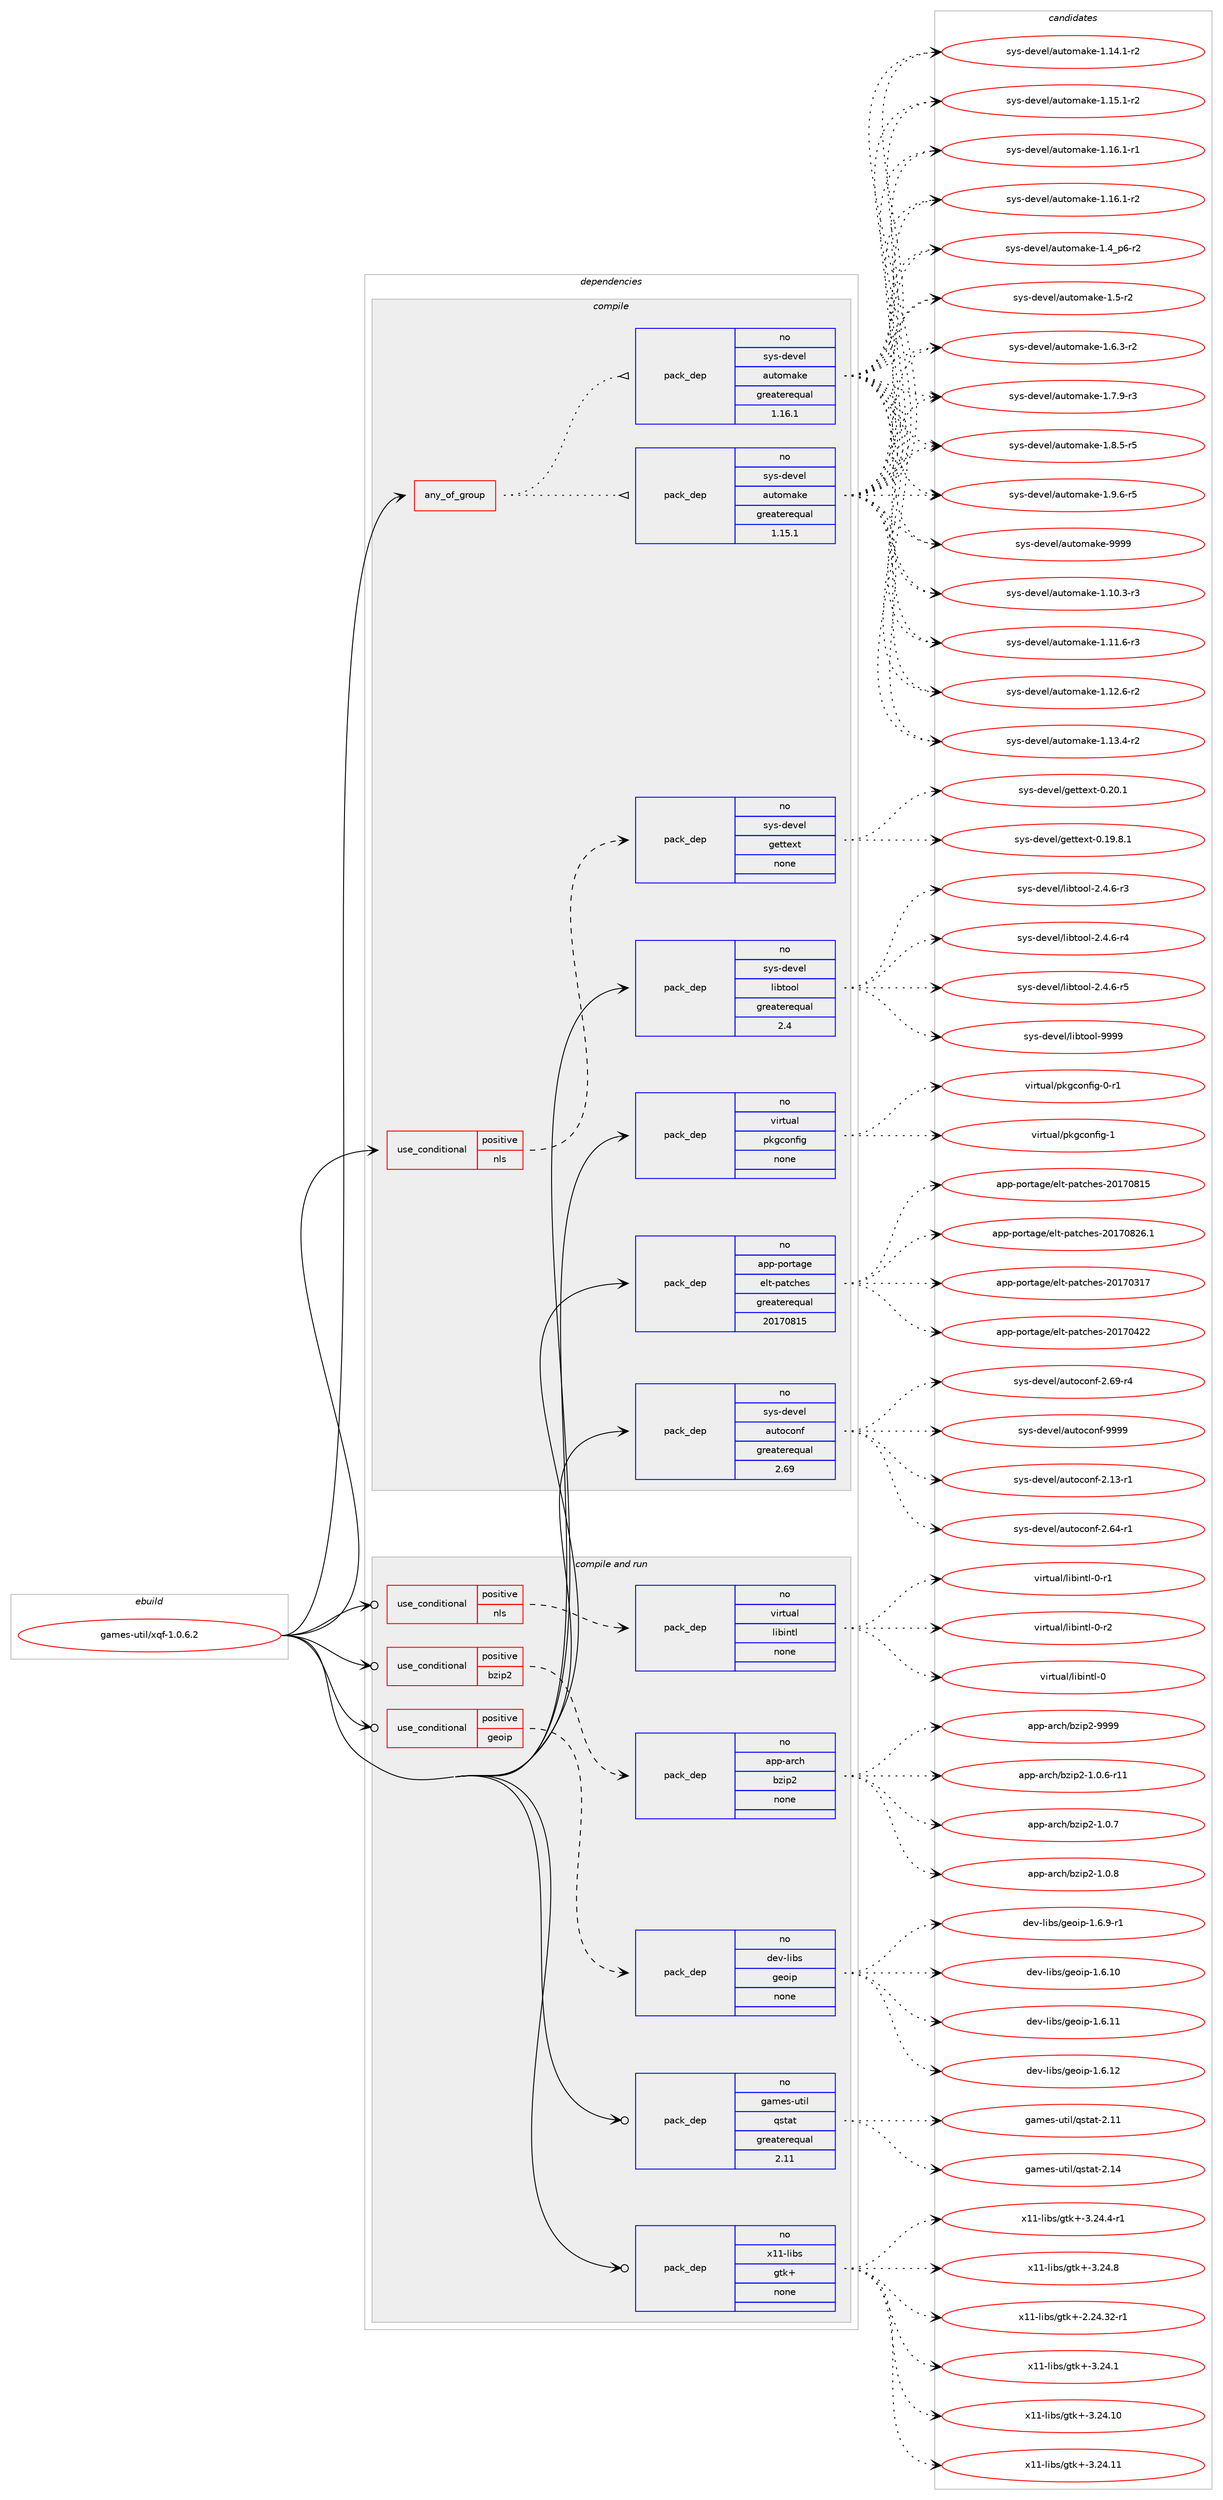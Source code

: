 digraph prolog {

# *************
# Graph options
# *************

newrank=true;
concentrate=true;
compound=true;
graph [rankdir=LR,fontname=Helvetica,fontsize=10,ranksep=1.5];#, ranksep=2.5, nodesep=0.2];
edge  [arrowhead=vee];
node  [fontname=Helvetica,fontsize=10];

# **********
# The ebuild
# **********

subgraph cluster_leftcol {
color=gray;
rank=same;
label=<<i>ebuild</i>>;
id [label="games-util/xqf-1.0.6.2", color=red, width=4, href="../games-util/xqf-1.0.6.2.svg"];
}

# ****************
# The dependencies
# ****************

subgraph cluster_midcol {
color=gray;
label=<<i>dependencies</i>>;
subgraph cluster_compile {
fillcolor="#eeeeee";
style=filled;
label=<<i>compile</i>>;
subgraph any12154 {
dependency744715 [label=<<TABLE BORDER="0" CELLBORDER="1" CELLSPACING="0" CELLPADDING="4"><TR><TD CELLPADDING="10">any_of_group</TD></TR></TABLE>>, shape=none, color=red];subgraph pack546761 {
dependency744716 [label=<<TABLE BORDER="0" CELLBORDER="1" CELLSPACING="0" CELLPADDING="4" WIDTH="220"><TR><TD ROWSPAN="6" CELLPADDING="30">pack_dep</TD></TR><TR><TD WIDTH="110">no</TD></TR><TR><TD>sys-devel</TD></TR><TR><TD>automake</TD></TR><TR><TD>greaterequal</TD></TR><TR><TD>1.16.1</TD></TR></TABLE>>, shape=none, color=blue];
}
dependency744715:e -> dependency744716:w [weight=20,style="dotted",arrowhead="oinv"];
subgraph pack546762 {
dependency744717 [label=<<TABLE BORDER="0" CELLBORDER="1" CELLSPACING="0" CELLPADDING="4" WIDTH="220"><TR><TD ROWSPAN="6" CELLPADDING="30">pack_dep</TD></TR><TR><TD WIDTH="110">no</TD></TR><TR><TD>sys-devel</TD></TR><TR><TD>automake</TD></TR><TR><TD>greaterequal</TD></TR><TR><TD>1.15.1</TD></TR></TABLE>>, shape=none, color=blue];
}
dependency744715:e -> dependency744717:w [weight=20,style="dotted",arrowhead="oinv"];
}
id:e -> dependency744715:w [weight=20,style="solid",arrowhead="vee"];
subgraph cond185419 {
dependency744718 [label=<<TABLE BORDER="0" CELLBORDER="1" CELLSPACING="0" CELLPADDING="4"><TR><TD ROWSPAN="3" CELLPADDING="10">use_conditional</TD></TR><TR><TD>positive</TD></TR><TR><TD>nls</TD></TR></TABLE>>, shape=none, color=red];
subgraph pack546763 {
dependency744719 [label=<<TABLE BORDER="0" CELLBORDER="1" CELLSPACING="0" CELLPADDING="4" WIDTH="220"><TR><TD ROWSPAN="6" CELLPADDING="30">pack_dep</TD></TR><TR><TD WIDTH="110">no</TD></TR><TR><TD>sys-devel</TD></TR><TR><TD>gettext</TD></TR><TR><TD>none</TD></TR><TR><TD></TD></TR></TABLE>>, shape=none, color=blue];
}
dependency744718:e -> dependency744719:w [weight=20,style="dashed",arrowhead="vee"];
}
id:e -> dependency744718:w [weight=20,style="solid",arrowhead="vee"];
subgraph pack546764 {
dependency744720 [label=<<TABLE BORDER="0" CELLBORDER="1" CELLSPACING="0" CELLPADDING="4" WIDTH="220"><TR><TD ROWSPAN="6" CELLPADDING="30">pack_dep</TD></TR><TR><TD WIDTH="110">no</TD></TR><TR><TD>app-portage</TD></TR><TR><TD>elt-patches</TD></TR><TR><TD>greaterequal</TD></TR><TR><TD>20170815</TD></TR></TABLE>>, shape=none, color=blue];
}
id:e -> dependency744720:w [weight=20,style="solid",arrowhead="vee"];
subgraph pack546765 {
dependency744721 [label=<<TABLE BORDER="0" CELLBORDER="1" CELLSPACING="0" CELLPADDING="4" WIDTH="220"><TR><TD ROWSPAN="6" CELLPADDING="30">pack_dep</TD></TR><TR><TD WIDTH="110">no</TD></TR><TR><TD>sys-devel</TD></TR><TR><TD>autoconf</TD></TR><TR><TD>greaterequal</TD></TR><TR><TD>2.69</TD></TR></TABLE>>, shape=none, color=blue];
}
id:e -> dependency744721:w [weight=20,style="solid",arrowhead="vee"];
subgraph pack546766 {
dependency744722 [label=<<TABLE BORDER="0" CELLBORDER="1" CELLSPACING="0" CELLPADDING="4" WIDTH="220"><TR><TD ROWSPAN="6" CELLPADDING="30">pack_dep</TD></TR><TR><TD WIDTH="110">no</TD></TR><TR><TD>sys-devel</TD></TR><TR><TD>libtool</TD></TR><TR><TD>greaterequal</TD></TR><TR><TD>2.4</TD></TR></TABLE>>, shape=none, color=blue];
}
id:e -> dependency744722:w [weight=20,style="solid",arrowhead="vee"];
subgraph pack546767 {
dependency744723 [label=<<TABLE BORDER="0" CELLBORDER="1" CELLSPACING="0" CELLPADDING="4" WIDTH="220"><TR><TD ROWSPAN="6" CELLPADDING="30">pack_dep</TD></TR><TR><TD WIDTH="110">no</TD></TR><TR><TD>virtual</TD></TR><TR><TD>pkgconfig</TD></TR><TR><TD>none</TD></TR><TR><TD></TD></TR></TABLE>>, shape=none, color=blue];
}
id:e -> dependency744723:w [weight=20,style="solid",arrowhead="vee"];
}
subgraph cluster_compileandrun {
fillcolor="#eeeeee";
style=filled;
label=<<i>compile and run</i>>;
subgraph cond185420 {
dependency744724 [label=<<TABLE BORDER="0" CELLBORDER="1" CELLSPACING="0" CELLPADDING="4"><TR><TD ROWSPAN="3" CELLPADDING="10">use_conditional</TD></TR><TR><TD>positive</TD></TR><TR><TD>bzip2</TD></TR></TABLE>>, shape=none, color=red];
subgraph pack546768 {
dependency744725 [label=<<TABLE BORDER="0" CELLBORDER="1" CELLSPACING="0" CELLPADDING="4" WIDTH="220"><TR><TD ROWSPAN="6" CELLPADDING="30">pack_dep</TD></TR><TR><TD WIDTH="110">no</TD></TR><TR><TD>app-arch</TD></TR><TR><TD>bzip2</TD></TR><TR><TD>none</TD></TR><TR><TD></TD></TR></TABLE>>, shape=none, color=blue];
}
dependency744724:e -> dependency744725:w [weight=20,style="dashed",arrowhead="vee"];
}
id:e -> dependency744724:w [weight=20,style="solid",arrowhead="odotvee"];
subgraph cond185421 {
dependency744726 [label=<<TABLE BORDER="0" CELLBORDER="1" CELLSPACING="0" CELLPADDING="4"><TR><TD ROWSPAN="3" CELLPADDING="10">use_conditional</TD></TR><TR><TD>positive</TD></TR><TR><TD>geoip</TD></TR></TABLE>>, shape=none, color=red];
subgraph pack546769 {
dependency744727 [label=<<TABLE BORDER="0" CELLBORDER="1" CELLSPACING="0" CELLPADDING="4" WIDTH="220"><TR><TD ROWSPAN="6" CELLPADDING="30">pack_dep</TD></TR><TR><TD WIDTH="110">no</TD></TR><TR><TD>dev-libs</TD></TR><TR><TD>geoip</TD></TR><TR><TD>none</TD></TR><TR><TD></TD></TR></TABLE>>, shape=none, color=blue];
}
dependency744726:e -> dependency744727:w [weight=20,style="dashed",arrowhead="vee"];
}
id:e -> dependency744726:w [weight=20,style="solid",arrowhead="odotvee"];
subgraph cond185422 {
dependency744728 [label=<<TABLE BORDER="0" CELLBORDER="1" CELLSPACING="0" CELLPADDING="4"><TR><TD ROWSPAN="3" CELLPADDING="10">use_conditional</TD></TR><TR><TD>positive</TD></TR><TR><TD>nls</TD></TR></TABLE>>, shape=none, color=red];
subgraph pack546770 {
dependency744729 [label=<<TABLE BORDER="0" CELLBORDER="1" CELLSPACING="0" CELLPADDING="4" WIDTH="220"><TR><TD ROWSPAN="6" CELLPADDING="30">pack_dep</TD></TR><TR><TD WIDTH="110">no</TD></TR><TR><TD>virtual</TD></TR><TR><TD>libintl</TD></TR><TR><TD>none</TD></TR><TR><TD></TD></TR></TABLE>>, shape=none, color=blue];
}
dependency744728:e -> dependency744729:w [weight=20,style="dashed",arrowhead="vee"];
}
id:e -> dependency744728:w [weight=20,style="solid",arrowhead="odotvee"];
subgraph pack546771 {
dependency744730 [label=<<TABLE BORDER="0" CELLBORDER="1" CELLSPACING="0" CELLPADDING="4" WIDTH="220"><TR><TD ROWSPAN="6" CELLPADDING="30">pack_dep</TD></TR><TR><TD WIDTH="110">no</TD></TR><TR><TD>games-util</TD></TR><TR><TD>qstat</TD></TR><TR><TD>greaterequal</TD></TR><TR><TD>2.11</TD></TR></TABLE>>, shape=none, color=blue];
}
id:e -> dependency744730:w [weight=20,style="solid",arrowhead="odotvee"];
subgraph pack546772 {
dependency744731 [label=<<TABLE BORDER="0" CELLBORDER="1" CELLSPACING="0" CELLPADDING="4" WIDTH="220"><TR><TD ROWSPAN="6" CELLPADDING="30">pack_dep</TD></TR><TR><TD WIDTH="110">no</TD></TR><TR><TD>x11-libs</TD></TR><TR><TD>gtk+</TD></TR><TR><TD>none</TD></TR><TR><TD></TD></TR></TABLE>>, shape=none, color=blue];
}
id:e -> dependency744731:w [weight=20,style="solid",arrowhead="odotvee"];
}
subgraph cluster_run {
fillcolor="#eeeeee";
style=filled;
label=<<i>run</i>>;
}
}

# **************
# The candidates
# **************

subgraph cluster_choices {
rank=same;
color=gray;
label=<<i>candidates</i>>;

subgraph choice546761 {
color=black;
nodesep=1;
choice11512111545100101118101108479711711611110997107101454946494846514511451 [label="sys-devel/automake-1.10.3-r3", color=red, width=4,href="../sys-devel/automake-1.10.3-r3.svg"];
choice11512111545100101118101108479711711611110997107101454946494946544511451 [label="sys-devel/automake-1.11.6-r3", color=red, width=4,href="../sys-devel/automake-1.11.6-r3.svg"];
choice11512111545100101118101108479711711611110997107101454946495046544511450 [label="sys-devel/automake-1.12.6-r2", color=red, width=4,href="../sys-devel/automake-1.12.6-r2.svg"];
choice11512111545100101118101108479711711611110997107101454946495146524511450 [label="sys-devel/automake-1.13.4-r2", color=red, width=4,href="../sys-devel/automake-1.13.4-r2.svg"];
choice11512111545100101118101108479711711611110997107101454946495246494511450 [label="sys-devel/automake-1.14.1-r2", color=red, width=4,href="../sys-devel/automake-1.14.1-r2.svg"];
choice11512111545100101118101108479711711611110997107101454946495346494511450 [label="sys-devel/automake-1.15.1-r2", color=red, width=4,href="../sys-devel/automake-1.15.1-r2.svg"];
choice11512111545100101118101108479711711611110997107101454946495446494511449 [label="sys-devel/automake-1.16.1-r1", color=red, width=4,href="../sys-devel/automake-1.16.1-r1.svg"];
choice11512111545100101118101108479711711611110997107101454946495446494511450 [label="sys-devel/automake-1.16.1-r2", color=red, width=4,href="../sys-devel/automake-1.16.1-r2.svg"];
choice115121115451001011181011084797117116111109971071014549465295112544511450 [label="sys-devel/automake-1.4_p6-r2", color=red, width=4,href="../sys-devel/automake-1.4_p6-r2.svg"];
choice11512111545100101118101108479711711611110997107101454946534511450 [label="sys-devel/automake-1.5-r2", color=red, width=4,href="../sys-devel/automake-1.5-r2.svg"];
choice115121115451001011181011084797117116111109971071014549465446514511450 [label="sys-devel/automake-1.6.3-r2", color=red, width=4,href="../sys-devel/automake-1.6.3-r2.svg"];
choice115121115451001011181011084797117116111109971071014549465546574511451 [label="sys-devel/automake-1.7.9-r3", color=red, width=4,href="../sys-devel/automake-1.7.9-r3.svg"];
choice115121115451001011181011084797117116111109971071014549465646534511453 [label="sys-devel/automake-1.8.5-r5", color=red, width=4,href="../sys-devel/automake-1.8.5-r5.svg"];
choice115121115451001011181011084797117116111109971071014549465746544511453 [label="sys-devel/automake-1.9.6-r5", color=red, width=4,href="../sys-devel/automake-1.9.6-r5.svg"];
choice115121115451001011181011084797117116111109971071014557575757 [label="sys-devel/automake-9999", color=red, width=4,href="../sys-devel/automake-9999.svg"];
dependency744716:e -> choice11512111545100101118101108479711711611110997107101454946494846514511451:w [style=dotted,weight="100"];
dependency744716:e -> choice11512111545100101118101108479711711611110997107101454946494946544511451:w [style=dotted,weight="100"];
dependency744716:e -> choice11512111545100101118101108479711711611110997107101454946495046544511450:w [style=dotted,weight="100"];
dependency744716:e -> choice11512111545100101118101108479711711611110997107101454946495146524511450:w [style=dotted,weight="100"];
dependency744716:e -> choice11512111545100101118101108479711711611110997107101454946495246494511450:w [style=dotted,weight="100"];
dependency744716:e -> choice11512111545100101118101108479711711611110997107101454946495346494511450:w [style=dotted,weight="100"];
dependency744716:e -> choice11512111545100101118101108479711711611110997107101454946495446494511449:w [style=dotted,weight="100"];
dependency744716:e -> choice11512111545100101118101108479711711611110997107101454946495446494511450:w [style=dotted,weight="100"];
dependency744716:e -> choice115121115451001011181011084797117116111109971071014549465295112544511450:w [style=dotted,weight="100"];
dependency744716:e -> choice11512111545100101118101108479711711611110997107101454946534511450:w [style=dotted,weight="100"];
dependency744716:e -> choice115121115451001011181011084797117116111109971071014549465446514511450:w [style=dotted,weight="100"];
dependency744716:e -> choice115121115451001011181011084797117116111109971071014549465546574511451:w [style=dotted,weight="100"];
dependency744716:e -> choice115121115451001011181011084797117116111109971071014549465646534511453:w [style=dotted,weight="100"];
dependency744716:e -> choice115121115451001011181011084797117116111109971071014549465746544511453:w [style=dotted,weight="100"];
dependency744716:e -> choice115121115451001011181011084797117116111109971071014557575757:w [style=dotted,weight="100"];
}
subgraph choice546762 {
color=black;
nodesep=1;
choice11512111545100101118101108479711711611110997107101454946494846514511451 [label="sys-devel/automake-1.10.3-r3", color=red, width=4,href="../sys-devel/automake-1.10.3-r3.svg"];
choice11512111545100101118101108479711711611110997107101454946494946544511451 [label="sys-devel/automake-1.11.6-r3", color=red, width=4,href="../sys-devel/automake-1.11.6-r3.svg"];
choice11512111545100101118101108479711711611110997107101454946495046544511450 [label="sys-devel/automake-1.12.6-r2", color=red, width=4,href="../sys-devel/automake-1.12.6-r2.svg"];
choice11512111545100101118101108479711711611110997107101454946495146524511450 [label="sys-devel/automake-1.13.4-r2", color=red, width=4,href="../sys-devel/automake-1.13.4-r2.svg"];
choice11512111545100101118101108479711711611110997107101454946495246494511450 [label="sys-devel/automake-1.14.1-r2", color=red, width=4,href="../sys-devel/automake-1.14.1-r2.svg"];
choice11512111545100101118101108479711711611110997107101454946495346494511450 [label="sys-devel/automake-1.15.1-r2", color=red, width=4,href="../sys-devel/automake-1.15.1-r2.svg"];
choice11512111545100101118101108479711711611110997107101454946495446494511449 [label="sys-devel/automake-1.16.1-r1", color=red, width=4,href="../sys-devel/automake-1.16.1-r1.svg"];
choice11512111545100101118101108479711711611110997107101454946495446494511450 [label="sys-devel/automake-1.16.1-r2", color=red, width=4,href="../sys-devel/automake-1.16.1-r2.svg"];
choice115121115451001011181011084797117116111109971071014549465295112544511450 [label="sys-devel/automake-1.4_p6-r2", color=red, width=4,href="../sys-devel/automake-1.4_p6-r2.svg"];
choice11512111545100101118101108479711711611110997107101454946534511450 [label="sys-devel/automake-1.5-r2", color=red, width=4,href="../sys-devel/automake-1.5-r2.svg"];
choice115121115451001011181011084797117116111109971071014549465446514511450 [label="sys-devel/automake-1.6.3-r2", color=red, width=4,href="../sys-devel/automake-1.6.3-r2.svg"];
choice115121115451001011181011084797117116111109971071014549465546574511451 [label="sys-devel/automake-1.7.9-r3", color=red, width=4,href="../sys-devel/automake-1.7.9-r3.svg"];
choice115121115451001011181011084797117116111109971071014549465646534511453 [label="sys-devel/automake-1.8.5-r5", color=red, width=4,href="../sys-devel/automake-1.8.5-r5.svg"];
choice115121115451001011181011084797117116111109971071014549465746544511453 [label="sys-devel/automake-1.9.6-r5", color=red, width=4,href="../sys-devel/automake-1.9.6-r5.svg"];
choice115121115451001011181011084797117116111109971071014557575757 [label="sys-devel/automake-9999", color=red, width=4,href="../sys-devel/automake-9999.svg"];
dependency744717:e -> choice11512111545100101118101108479711711611110997107101454946494846514511451:w [style=dotted,weight="100"];
dependency744717:e -> choice11512111545100101118101108479711711611110997107101454946494946544511451:w [style=dotted,weight="100"];
dependency744717:e -> choice11512111545100101118101108479711711611110997107101454946495046544511450:w [style=dotted,weight="100"];
dependency744717:e -> choice11512111545100101118101108479711711611110997107101454946495146524511450:w [style=dotted,weight="100"];
dependency744717:e -> choice11512111545100101118101108479711711611110997107101454946495246494511450:w [style=dotted,weight="100"];
dependency744717:e -> choice11512111545100101118101108479711711611110997107101454946495346494511450:w [style=dotted,weight="100"];
dependency744717:e -> choice11512111545100101118101108479711711611110997107101454946495446494511449:w [style=dotted,weight="100"];
dependency744717:e -> choice11512111545100101118101108479711711611110997107101454946495446494511450:w [style=dotted,weight="100"];
dependency744717:e -> choice115121115451001011181011084797117116111109971071014549465295112544511450:w [style=dotted,weight="100"];
dependency744717:e -> choice11512111545100101118101108479711711611110997107101454946534511450:w [style=dotted,weight="100"];
dependency744717:e -> choice115121115451001011181011084797117116111109971071014549465446514511450:w [style=dotted,weight="100"];
dependency744717:e -> choice115121115451001011181011084797117116111109971071014549465546574511451:w [style=dotted,weight="100"];
dependency744717:e -> choice115121115451001011181011084797117116111109971071014549465646534511453:w [style=dotted,weight="100"];
dependency744717:e -> choice115121115451001011181011084797117116111109971071014549465746544511453:w [style=dotted,weight="100"];
dependency744717:e -> choice115121115451001011181011084797117116111109971071014557575757:w [style=dotted,weight="100"];
}
subgraph choice546763 {
color=black;
nodesep=1;
choice1151211154510010111810110847103101116116101120116454846495746564649 [label="sys-devel/gettext-0.19.8.1", color=red, width=4,href="../sys-devel/gettext-0.19.8.1.svg"];
choice115121115451001011181011084710310111611610112011645484650484649 [label="sys-devel/gettext-0.20.1", color=red, width=4,href="../sys-devel/gettext-0.20.1.svg"];
dependency744719:e -> choice1151211154510010111810110847103101116116101120116454846495746564649:w [style=dotted,weight="100"];
dependency744719:e -> choice115121115451001011181011084710310111611610112011645484650484649:w [style=dotted,weight="100"];
}
subgraph choice546764 {
color=black;
nodesep=1;
choice97112112451121111141169710310147101108116451129711699104101115455048495548514955 [label="app-portage/elt-patches-20170317", color=red, width=4,href="../app-portage/elt-patches-20170317.svg"];
choice97112112451121111141169710310147101108116451129711699104101115455048495548525050 [label="app-portage/elt-patches-20170422", color=red, width=4,href="../app-portage/elt-patches-20170422.svg"];
choice97112112451121111141169710310147101108116451129711699104101115455048495548564953 [label="app-portage/elt-patches-20170815", color=red, width=4,href="../app-portage/elt-patches-20170815.svg"];
choice971121124511211111411697103101471011081164511297116991041011154550484955485650544649 [label="app-portage/elt-patches-20170826.1", color=red, width=4,href="../app-portage/elt-patches-20170826.1.svg"];
dependency744720:e -> choice97112112451121111141169710310147101108116451129711699104101115455048495548514955:w [style=dotted,weight="100"];
dependency744720:e -> choice97112112451121111141169710310147101108116451129711699104101115455048495548525050:w [style=dotted,weight="100"];
dependency744720:e -> choice97112112451121111141169710310147101108116451129711699104101115455048495548564953:w [style=dotted,weight="100"];
dependency744720:e -> choice971121124511211111411697103101471011081164511297116991041011154550484955485650544649:w [style=dotted,weight="100"];
}
subgraph choice546765 {
color=black;
nodesep=1;
choice1151211154510010111810110847971171161119911111010245504649514511449 [label="sys-devel/autoconf-2.13-r1", color=red, width=4,href="../sys-devel/autoconf-2.13-r1.svg"];
choice1151211154510010111810110847971171161119911111010245504654524511449 [label="sys-devel/autoconf-2.64-r1", color=red, width=4,href="../sys-devel/autoconf-2.64-r1.svg"];
choice1151211154510010111810110847971171161119911111010245504654574511452 [label="sys-devel/autoconf-2.69-r4", color=red, width=4,href="../sys-devel/autoconf-2.69-r4.svg"];
choice115121115451001011181011084797117116111991111101024557575757 [label="sys-devel/autoconf-9999", color=red, width=4,href="../sys-devel/autoconf-9999.svg"];
dependency744721:e -> choice1151211154510010111810110847971171161119911111010245504649514511449:w [style=dotted,weight="100"];
dependency744721:e -> choice1151211154510010111810110847971171161119911111010245504654524511449:w [style=dotted,weight="100"];
dependency744721:e -> choice1151211154510010111810110847971171161119911111010245504654574511452:w [style=dotted,weight="100"];
dependency744721:e -> choice115121115451001011181011084797117116111991111101024557575757:w [style=dotted,weight="100"];
}
subgraph choice546766 {
color=black;
nodesep=1;
choice1151211154510010111810110847108105981161111111084550465246544511451 [label="sys-devel/libtool-2.4.6-r3", color=red, width=4,href="../sys-devel/libtool-2.4.6-r3.svg"];
choice1151211154510010111810110847108105981161111111084550465246544511452 [label="sys-devel/libtool-2.4.6-r4", color=red, width=4,href="../sys-devel/libtool-2.4.6-r4.svg"];
choice1151211154510010111810110847108105981161111111084550465246544511453 [label="sys-devel/libtool-2.4.6-r5", color=red, width=4,href="../sys-devel/libtool-2.4.6-r5.svg"];
choice1151211154510010111810110847108105981161111111084557575757 [label="sys-devel/libtool-9999", color=red, width=4,href="../sys-devel/libtool-9999.svg"];
dependency744722:e -> choice1151211154510010111810110847108105981161111111084550465246544511451:w [style=dotted,weight="100"];
dependency744722:e -> choice1151211154510010111810110847108105981161111111084550465246544511452:w [style=dotted,weight="100"];
dependency744722:e -> choice1151211154510010111810110847108105981161111111084550465246544511453:w [style=dotted,weight="100"];
dependency744722:e -> choice1151211154510010111810110847108105981161111111084557575757:w [style=dotted,weight="100"];
}
subgraph choice546767 {
color=black;
nodesep=1;
choice11810511411611797108471121071039911111010210510345484511449 [label="virtual/pkgconfig-0-r1", color=red, width=4,href="../virtual/pkgconfig-0-r1.svg"];
choice1181051141161179710847112107103991111101021051034549 [label="virtual/pkgconfig-1", color=red, width=4,href="../virtual/pkgconfig-1.svg"];
dependency744723:e -> choice11810511411611797108471121071039911111010210510345484511449:w [style=dotted,weight="100"];
dependency744723:e -> choice1181051141161179710847112107103991111101021051034549:w [style=dotted,weight="100"];
}
subgraph choice546768 {
color=black;
nodesep=1;
choice97112112459711499104479812210511250454946484654451144949 [label="app-arch/bzip2-1.0.6-r11", color=red, width=4,href="../app-arch/bzip2-1.0.6-r11.svg"];
choice97112112459711499104479812210511250454946484655 [label="app-arch/bzip2-1.0.7", color=red, width=4,href="../app-arch/bzip2-1.0.7.svg"];
choice97112112459711499104479812210511250454946484656 [label="app-arch/bzip2-1.0.8", color=red, width=4,href="../app-arch/bzip2-1.0.8.svg"];
choice971121124597114991044798122105112504557575757 [label="app-arch/bzip2-9999", color=red, width=4,href="../app-arch/bzip2-9999.svg"];
dependency744725:e -> choice97112112459711499104479812210511250454946484654451144949:w [style=dotted,weight="100"];
dependency744725:e -> choice97112112459711499104479812210511250454946484655:w [style=dotted,weight="100"];
dependency744725:e -> choice97112112459711499104479812210511250454946484656:w [style=dotted,weight="100"];
dependency744725:e -> choice971121124597114991044798122105112504557575757:w [style=dotted,weight="100"];
}
subgraph choice546769 {
color=black;
nodesep=1;
choice10010111845108105981154710310111110511245494654464948 [label="dev-libs/geoip-1.6.10", color=red, width=4,href="../dev-libs/geoip-1.6.10.svg"];
choice10010111845108105981154710310111110511245494654464949 [label="dev-libs/geoip-1.6.11", color=red, width=4,href="../dev-libs/geoip-1.6.11.svg"];
choice10010111845108105981154710310111110511245494654464950 [label="dev-libs/geoip-1.6.12", color=red, width=4,href="../dev-libs/geoip-1.6.12.svg"];
choice1001011184510810598115471031011111051124549465446574511449 [label="dev-libs/geoip-1.6.9-r1", color=red, width=4,href="../dev-libs/geoip-1.6.9-r1.svg"];
dependency744727:e -> choice10010111845108105981154710310111110511245494654464948:w [style=dotted,weight="100"];
dependency744727:e -> choice10010111845108105981154710310111110511245494654464949:w [style=dotted,weight="100"];
dependency744727:e -> choice10010111845108105981154710310111110511245494654464950:w [style=dotted,weight="100"];
dependency744727:e -> choice1001011184510810598115471031011111051124549465446574511449:w [style=dotted,weight="100"];
}
subgraph choice546770 {
color=black;
nodesep=1;
choice1181051141161179710847108105981051101161084548 [label="virtual/libintl-0", color=red, width=4,href="../virtual/libintl-0.svg"];
choice11810511411611797108471081059810511011610845484511449 [label="virtual/libintl-0-r1", color=red, width=4,href="../virtual/libintl-0-r1.svg"];
choice11810511411611797108471081059810511011610845484511450 [label="virtual/libintl-0-r2", color=red, width=4,href="../virtual/libintl-0-r2.svg"];
dependency744729:e -> choice1181051141161179710847108105981051101161084548:w [style=dotted,weight="100"];
dependency744729:e -> choice11810511411611797108471081059810511011610845484511449:w [style=dotted,weight="100"];
dependency744729:e -> choice11810511411611797108471081059810511011610845484511450:w [style=dotted,weight="100"];
}
subgraph choice546771 {
color=black;
nodesep=1;
choice103971091011154511711610510847113115116971164550464949 [label="games-util/qstat-2.11", color=red, width=4,href="../games-util/qstat-2.11.svg"];
choice103971091011154511711610510847113115116971164550464952 [label="games-util/qstat-2.14", color=red, width=4,href="../games-util/qstat-2.14.svg"];
dependency744730:e -> choice103971091011154511711610510847113115116971164550464949:w [style=dotted,weight="100"];
dependency744730:e -> choice103971091011154511711610510847113115116971164550464952:w [style=dotted,weight="100"];
}
subgraph choice546772 {
color=black;
nodesep=1;
choice12049494510810598115471031161074345504650524651504511449 [label="x11-libs/gtk+-2.24.32-r1", color=red, width=4,href="../x11-libs/gtk+-2.24.32-r1.svg"];
choice12049494510810598115471031161074345514650524649 [label="x11-libs/gtk+-3.24.1", color=red, width=4,href="../x11-libs/gtk+-3.24.1.svg"];
choice1204949451081059811547103116107434551465052464948 [label="x11-libs/gtk+-3.24.10", color=red, width=4,href="../x11-libs/gtk+-3.24.10.svg"];
choice1204949451081059811547103116107434551465052464949 [label="x11-libs/gtk+-3.24.11", color=red, width=4,href="../x11-libs/gtk+-3.24.11.svg"];
choice120494945108105981154710311610743455146505246524511449 [label="x11-libs/gtk+-3.24.4-r1", color=red, width=4,href="../x11-libs/gtk+-3.24.4-r1.svg"];
choice12049494510810598115471031161074345514650524656 [label="x11-libs/gtk+-3.24.8", color=red, width=4,href="../x11-libs/gtk+-3.24.8.svg"];
dependency744731:e -> choice12049494510810598115471031161074345504650524651504511449:w [style=dotted,weight="100"];
dependency744731:e -> choice12049494510810598115471031161074345514650524649:w [style=dotted,weight="100"];
dependency744731:e -> choice1204949451081059811547103116107434551465052464948:w [style=dotted,weight="100"];
dependency744731:e -> choice1204949451081059811547103116107434551465052464949:w [style=dotted,weight="100"];
dependency744731:e -> choice120494945108105981154710311610743455146505246524511449:w [style=dotted,weight="100"];
dependency744731:e -> choice12049494510810598115471031161074345514650524656:w [style=dotted,weight="100"];
}
}

}
